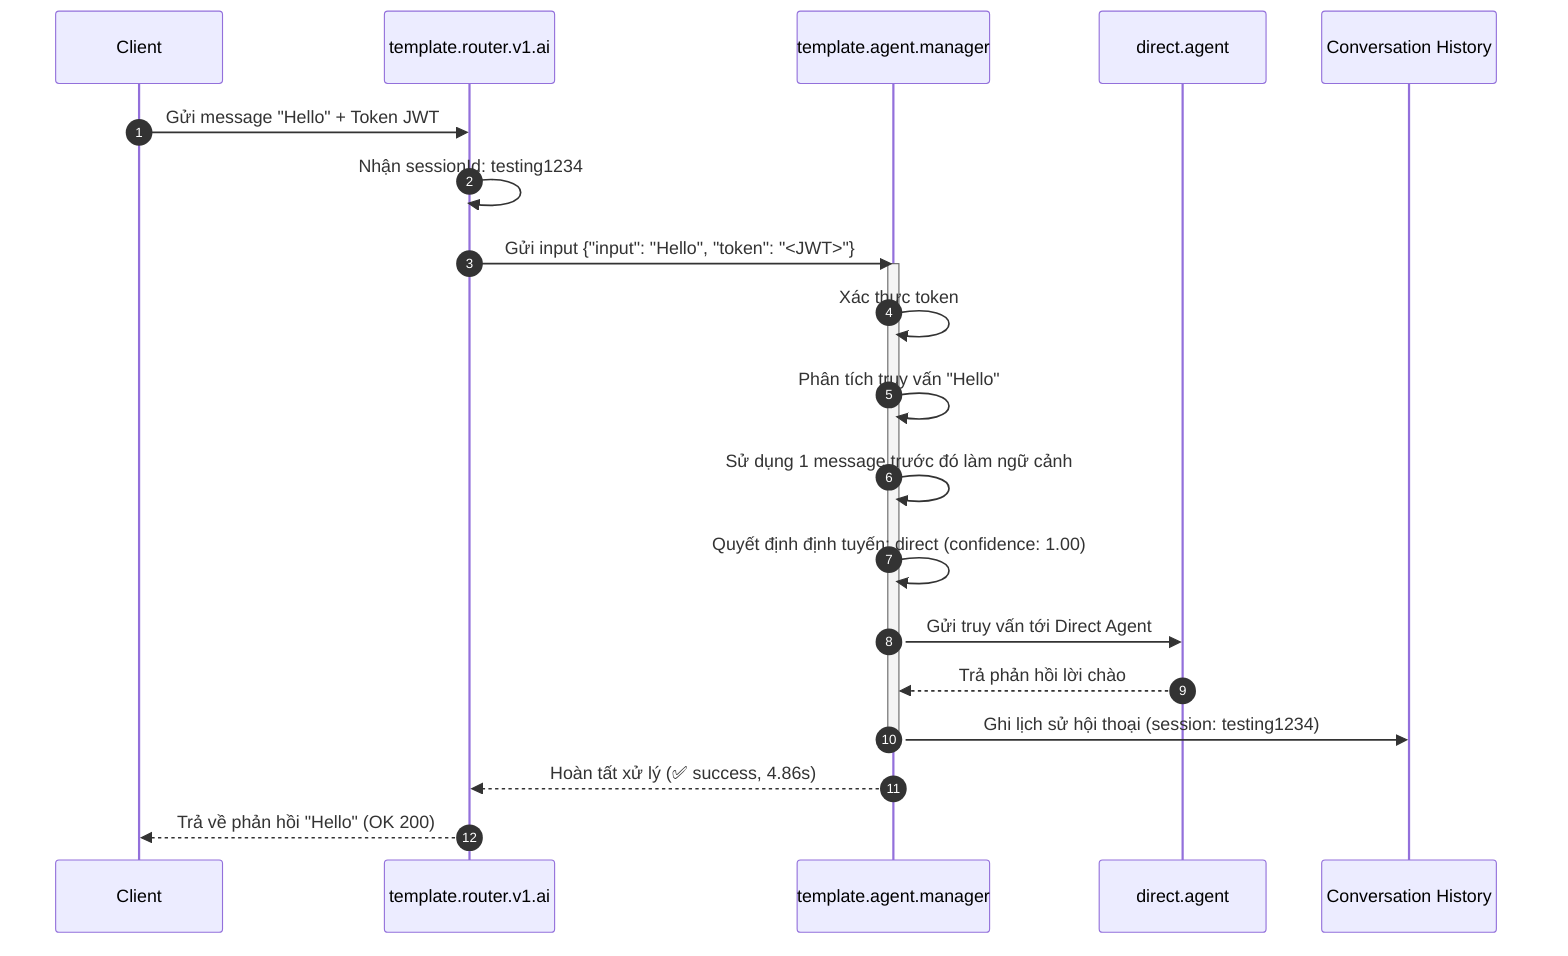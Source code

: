 sequenceDiagram
    autonumber
    participant Client
    participant Router as template.router.v1.ai
    participant Manager as template.agent.manager
    participant DirectAgent as direct.agent
    participant History as Conversation History

    Client->>Router: Gửi message "Hello" + Token JWT
    Router->>Router: Nhận sessionId: testing1234
    Router->>Manager: Gửi input {"input": "Hello", "token": "<JWT>"}
    activate Manager
    Manager->>Manager: Xác thực token
    Manager->>Manager: Phân tích truy vấn "Hello"
    Manager->>Manager: Sử dụng 1 message trước đó làm ngữ cảnh
    Manager->>Manager: Quyết định định tuyến: direct (confidence: 1.00)
    Manager->>DirectAgent: Gửi truy vấn tới Direct Agent
    DirectAgent-->>Manager: Trả phản hồi lời chào
    Manager->>History: Ghi lịch sử hội thoại (session: testing1234)
    deactivate Manager
    Manager-->>Router: Hoàn tất xử lý (✅ success, 4.86s)
    Router-->>Client: Trả về phản hồi "Hello" (OK 200)